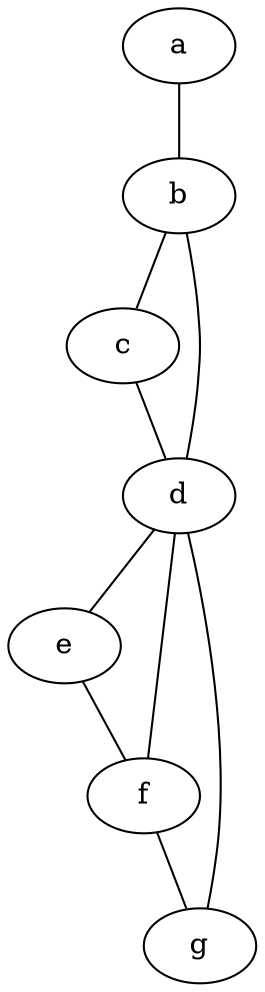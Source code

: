graph G {
    a;
    b;
    c;
    d;
    e;
    f;
    g;
    a -- b;
    b -- c;
    b -- d;
    c -- d;
    d -- e;
    d -- f;
    d -- g;
    e -- f;
    f -- g;
}